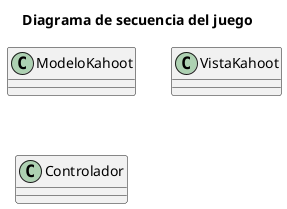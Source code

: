 @startuml
title Diagrama de secuencia del juego
skinparam classAttributeIconSize 0


class ModeloKahoot{

}

class VistaKahoot{

}

class Controlador{

}





@enduml